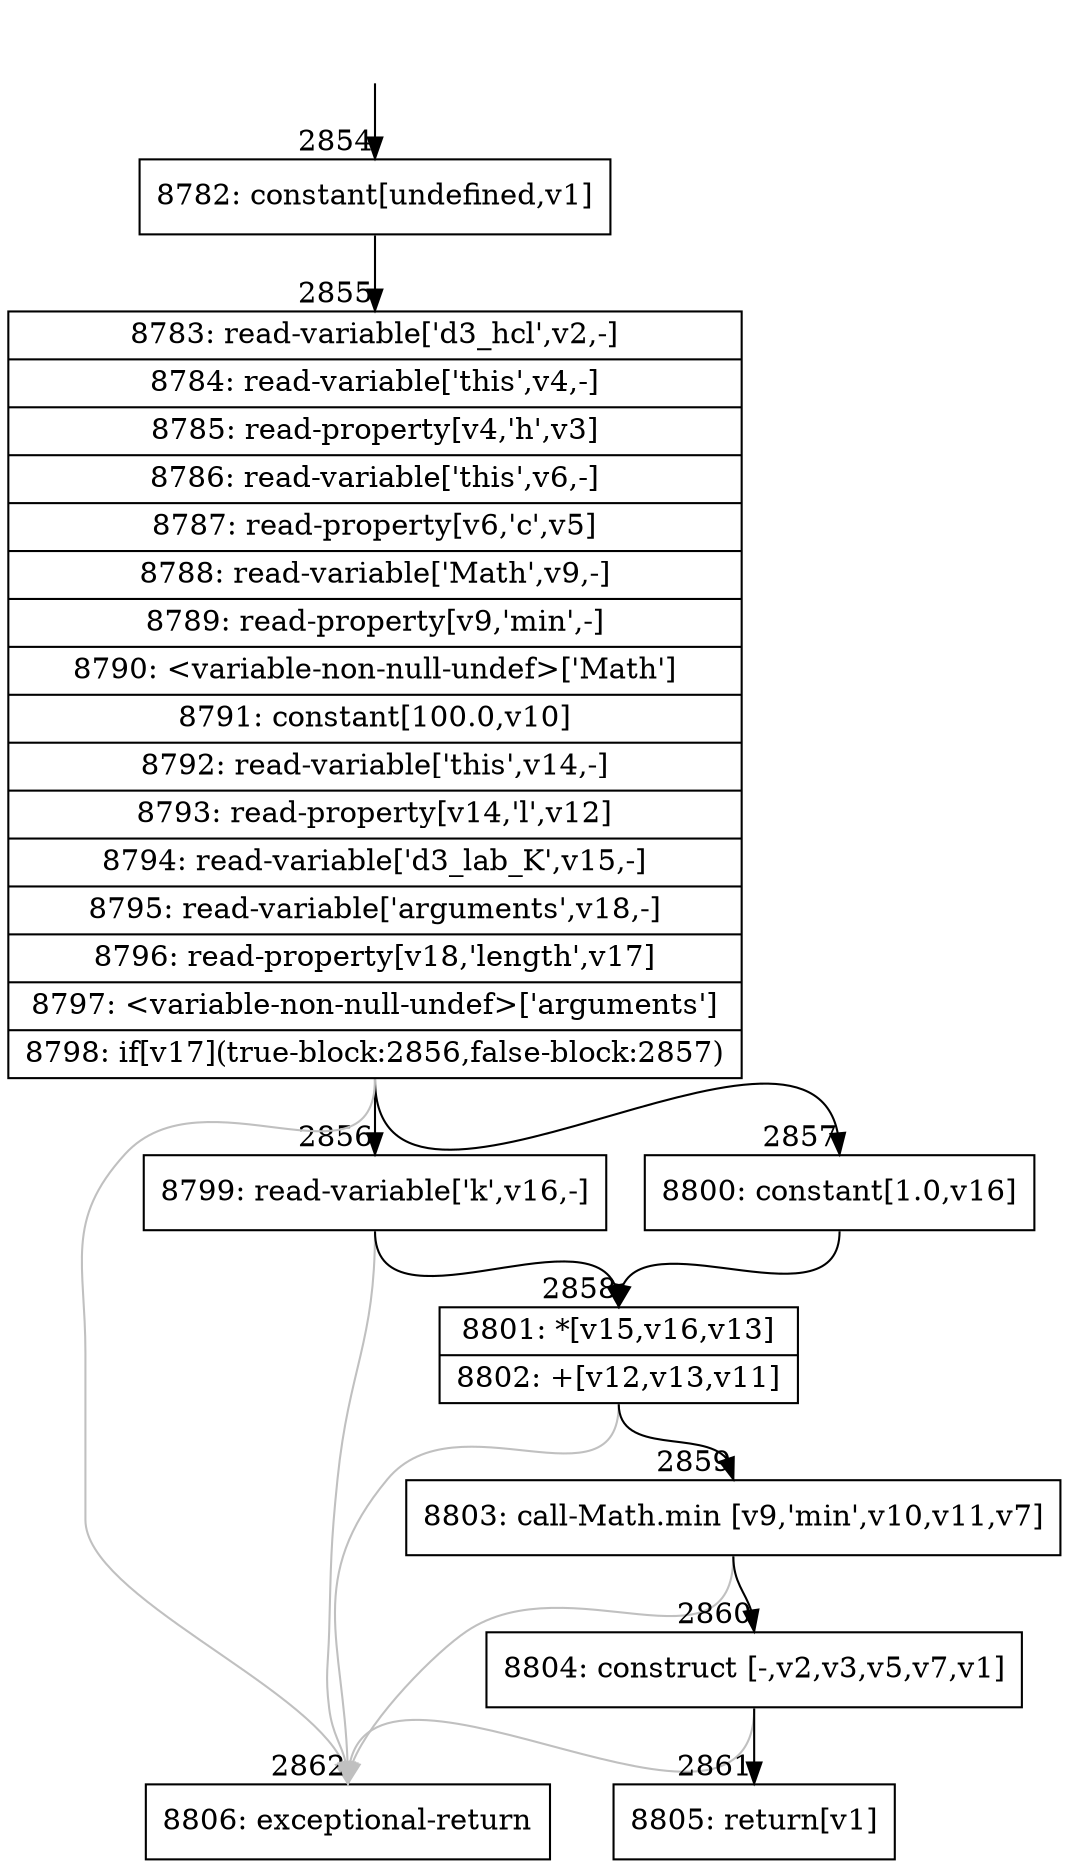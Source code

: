 digraph {
rankdir="TD"
BB_entry269[shape=none,label=""];
BB_entry269 -> BB2854 [tailport=s, headport=n, headlabel="    2854"]
BB2854 [shape=record label="{8782: constant[undefined,v1]}" ] 
BB2854 -> BB2855 [tailport=s, headport=n, headlabel="      2855"]
BB2855 [shape=record label="{8783: read-variable['d3_hcl',v2,-]|8784: read-variable['this',v4,-]|8785: read-property[v4,'h',v3]|8786: read-variable['this',v6,-]|8787: read-property[v6,'c',v5]|8788: read-variable['Math',v9,-]|8789: read-property[v9,'min',-]|8790: \<variable-non-null-undef\>['Math']|8791: constant[100.0,v10]|8792: read-variable['this',v14,-]|8793: read-property[v14,'l',v12]|8794: read-variable['d3_lab_K',v15,-]|8795: read-variable['arguments',v18,-]|8796: read-property[v18,'length',v17]|8797: \<variable-non-null-undef\>['arguments']|8798: if[v17](true-block:2856,false-block:2857)}" ] 
BB2855 -> BB2856 [tailport=s, headport=n, headlabel="      2856"]
BB2855 -> BB2857 [tailport=s, headport=n, headlabel="      2857"]
BB2855 -> BB2862 [tailport=s, headport=n, color=gray, headlabel="      2862"]
BB2856 [shape=record label="{8799: read-variable['k',v16,-]}" ] 
BB2856 -> BB2858 [tailport=s, headport=n, headlabel="      2858"]
BB2856 -> BB2862 [tailport=s, headport=n, color=gray]
BB2857 [shape=record label="{8800: constant[1.0,v16]}" ] 
BB2857 -> BB2858 [tailport=s, headport=n]
BB2858 [shape=record label="{8801: *[v15,v16,v13]|8802: +[v12,v13,v11]}" ] 
BB2858 -> BB2859 [tailport=s, headport=n, headlabel="      2859"]
BB2858 -> BB2862 [tailport=s, headport=n, color=gray]
BB2859 [shape=record label="{8803: call-Math.min [v9,'min',v10,v11,v7]}" ] 
BB2859 -> BB2860 [tailport=s, headport=n, headlabel="      2860"]
BB2859 -> BB2862 [tailport=s, headport=n, color=gray]
BB2860 [shape=record label="{8804: construct [-,v2,v3,v5,v7,v1]}" ] 
BB2860 -> BB2861 [tailport=s, headport=n, headlabel="      2861"]
BB2860 -> BB2862 [tailport=s, headport=n, color=gray]
BB2861 [shape=record label="{8805: return[v1]}" ] 
BB2862 [shape=record label="{8806: exceptional-return}" ] 
//#$~ 1620
}
